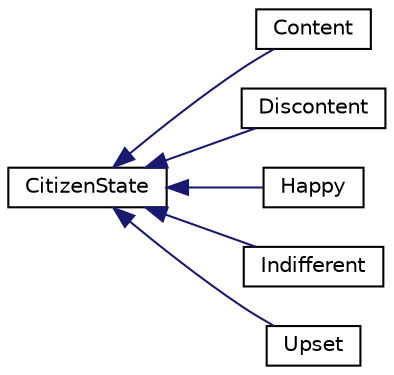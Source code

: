 digraph "Graphical Class Hierarchy"
{
 // LATEX_PDF_SIZE
  edge [fontname="Helvetica",fontsize="10",labelfontname="Helvetica",labelfontsize="10"];
  node [fontname="Helvetica",fontsize="10",shape=record];
  rankdir="LR";
  Node0 [label="CitizenState",height=0.2,width=0.4,color="black", fillcolor="white", style="filled",URL="$classCitizenState.html",tooltip="Abstract base class representing the state of a citizen."];
  Node0 -> Node1 [dir="back",color="midnightblue",fontsize="10",style="solid",fontname="Helvetica"];
  Node1 [label="Content",height=0.2,width=0.4,color="black", fillcolor="white", style="filled",URL="$classContent.html",tooltip="Represents the content state of a Citizen."];
  Node0 -> Node2 [dir="back",color="midnightblue",fontsize="10",style="solid",fontname="Helvetica"];
  Node2 [label="Discontent",height=0.2,width=0.4,color="black", fillcolor="white", style="filled",URL="$classDiscontent.html",tooltip="Represents the discontent state of a Citizen."];
  Node0 -> Node3 [dir="back",color="midnightblue",fontsize="10",style="solid",fontname="Helvetica"];
  Node3 [label="Happy",height=0.2,width=0.4,color="black", fillcolor="white", style="filled",URL="$classHappy.html",tooltip="Represents the happy state of a Citizen."];
  Node0 -> Node4 [dir="back",color="midnightblue",fontsize="10",style="solid",fontname="Helvetica"];
  Node4 [label="Indifferent",height=0.2,width=0.4,color="black", fillcolor="white", style="filled",URL="$classIndifferent.html",tooltip="Represents the indifferent state of a Citizen."];
  Node0 -> Node5 [dir="back",color="midnightblue",fontsize="10",style="solid",fontname="Helvetica"];
  Node5 [label="Upset",height=0.2,width=0.4,color="black", fillcolor="white", style="filled",URL="$classUpset.html",tooltip="Represents the upset state of a Citizen."];
}
